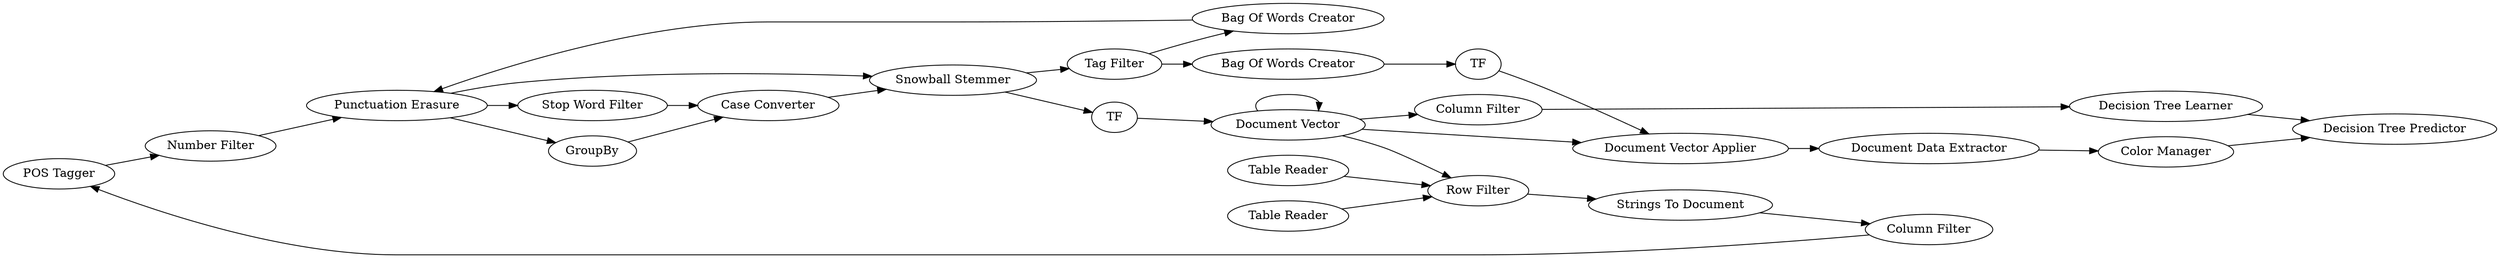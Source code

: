 digraph {
	33 -> 105
	106 -> 107
	109 -> 114
	108 -> 109
	22 -> 33
	106 -> 109
	110 -> 106
	20 -> 23
	175 -> 173
	109 -> 16
	155 -> 20
	21 -> 173
	173 -> 172
	21 -> 20
	106 -> 115
	154 -> 20
	95 -> 146
	16 -> 21
	172 -> 176
	176 -> 132
	21 -> 95
	114 -> 110
	115 -> 108
	21 -> 21
	174 -> 175
	146 -> 132
	105 -> 106
	107 -> 108
	23 -> 22
	114 -> 174
	21 [label="Document Vector"]
	108 [label="Case Converter"]
	105 [label="Number Filter"]
	154 [label="Table Reader"]
	109 [label="Snowball Stemmer"]
	114 [label="Tag Filter"]
	110 [label="Bag Of Words Creator"]
	146 [label="Decision Tree Learner"]
	16 [label=TF]
	115 [label="Stop Word Filter"]
	22 [label="Column Filter"]
	173 [label="Document Vector Applier"]
	174 [label="Bag Of Words Creator"]
	23 [label="Strings To Document"]
	176 [label="Color Manager"]
	172 [label="Document Data Extractor"]
	106 [label="Punctuation Erasure"]
	175 [label=TF]
	107 [label=GroupBy]
	20 [label="Row Filter"]
	155 [label="Table Reader"]
	95 [label="Column Filter"]
	33 [label="POS Tagger"]
	132 [label="Decision Tree Predictor"]
	rankdir=LR
}

